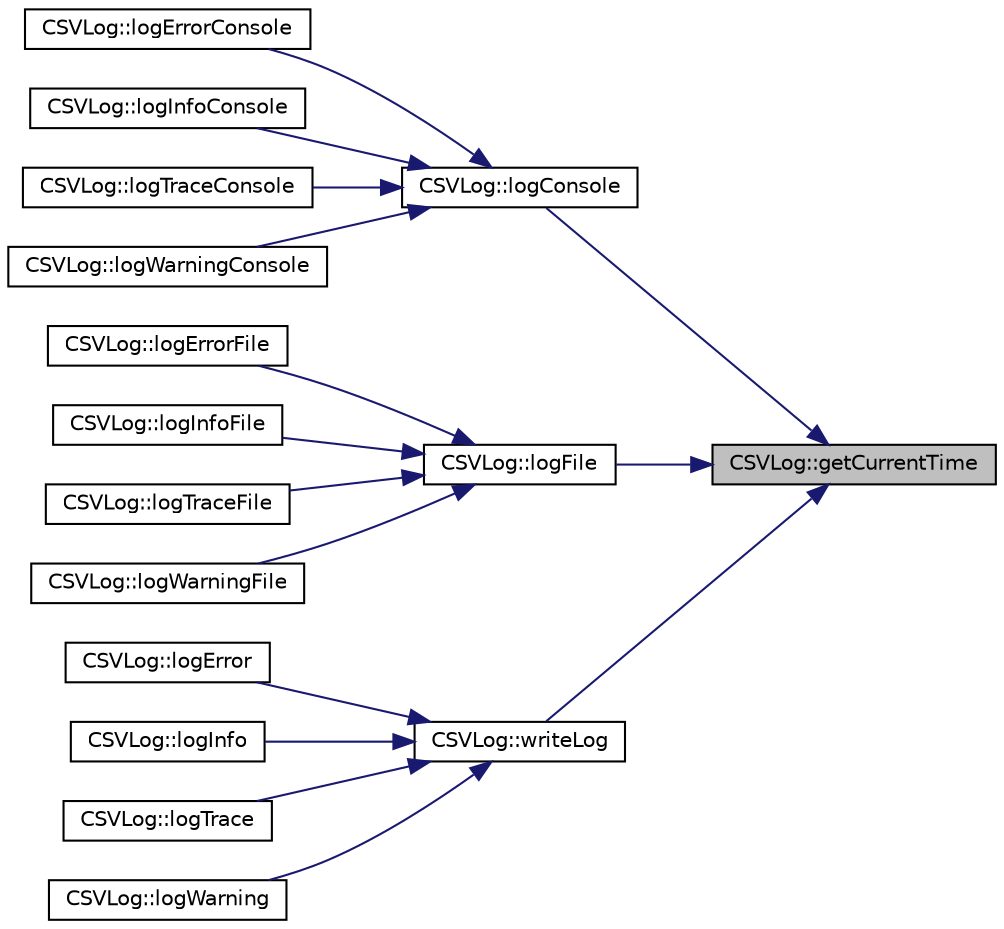 digraph "CSVLog::getCurrentTime"
{
 // LATEX_PDF_SIZE
  edge [fontname="Helvetica",fontsize="10",labelfontname="Helvetica",labelfontsize="10"];
  node [fontname="Helvetica",fontsize="10",shape=record];
  rankdir="RL";
  Node1 [label="CSVLog::getCurrentTime",height=0.2,width=0.4,color="black", fillcolor="grey75", style="filled", fontcolor="black",tooltip="get time of day as string"];
  Node1 -> Node2 [dir="back",color="midnightblue",fontsize="10",style="solid",fontname="Helvetica"];
  Node2 [label="CSVLog::logConsole",height=0.2,width=0.4,color="black", fillcolor="white", style="filled",URL="$classCSVLog.html#a2334ba89101b21b6548d412643a22ec3",tooltip="generate log entry in console"];
  Node2 -> Node3 [dir="back",color="midnightblue",fontsize="10",style="solid",fontname="Helvetica"];
  Node3 [label="CSVLog::logErrorConsole",height=0.2,width=0.4,color="black", fillcolor="white", style="filled",URL="$classCSVLog.html#a0177263b40ad2573d573b9e7201d2acb",tooltip="log on error level in console"];
  Node2 -> Node4 [dir="back",color="midnightblue",fontsize="10",style="solid",fontname="Helvetica"];
  Node4 [label="CSVLog::logInfoConsole",height=0.2,width=0.4,color="black", fillcolor="white", style="filled",URL="$classCSVLog.html#adbdc18656cb435042e287ecb0765f9dd",tooltip="log on info level in console"];
  Node2 -> Node5 [dir="back",color="midnightblue",fontsize="10",style="solid",fontname="Helvetica"];
  Node5 [label="CSVLog::logTraceConsole",height=0.2,width=0.4,color="black", fillcolor="white", style="filled",URL="$classCSVLog.html#ab8505e316b64571c70ba95cfeca4ccb6",tooltip="log on trace level in console"];
  Node2 -> Node6 [dir="back",color="midnightblue",fontsize="10",style="solid",fontname="Helvetica"];
  Node6 [label="CSVLog::logWarningConsole",height=0.2,width=0.4,color="black", fillcolor="white", style="filled",URL="$classCSVLog.html#a38553a9f280cec76680df43316261885",tooltip="log on warning level in console"];
  Node1 -> Node7 [dir="back",color="midnightblue",fontsize="10",style="solid",fontname="Helvetica"];
  Node7 [label="CSVLog::logFile",height=0.2,width=0.4,color="black", fillcolor="white", style="filled",URL="$classCSVLog.html#abf2187c78e4eb54e1724438a1074aaad",tooltip="generate log entry in file"];
  Node7 -> Node8 [dir="back",color="midnightblue",fontsize="10",style="solid",fontname="Helvetica"];
  Node8 [label="CSVLog::logErrorFile",height=0.2,width=0.4,color="black", fillcolor="white", style="filled",URL="$classCSVLog.html#ae2996287c12ff5184e0d237170edf0b5",tooltip="log on error level in file"];
  Node7 -> Node9 [dir="back",color="midnightblue",fontsize="10",style="solid",fontname="Helvetica"];
  Node9 [label="CSVLog::logInfoFile",height=0.2,width=0.4,color="black", fillcolor="white", style="filled",URL="$classCSVLog.html#a053330a004ebeb4ce874c53ed8e73f8d",tooltip="log on info level in file"];
  Node7 -> Node10 [dir="back",color="midnightblue",fontsize="10",style="solid",fontname="Helvetica"];
  Node10 [label="CSVLog::logTraceFile",height=0.2,width=0.4,color="black", fillcolor="white", style="filled",URL="$classCSVLog.html#a2e7222db9b74c4a68512bf9c4281080b",tooltip="log on trace level in file"];
  Node7 -> Node11 [dir="back",color="midnightblue",fontsize="10",style="solid",fontname="Helvetica"];
  Node11 [label="CSVLog::logWarningFile",height=0.2,width=0.4,color="black", fillcolor="white", style="filled",URL="$classCSVLog.html#af6c532187a06fb430d09255408189906",tooltip="log on warning level in file"];
  Node1 -> Node12 [dir="back",color="midnightblue",fontsize="10",style="solid",fontname="Helvetica"];
  Node12 [label="CSVLog::writeLog",height=0.2,width=0.4,color="black", fillcolor="white", style="filled",URL="$classCSVLog.html#a483aac07b38a517ad8f045a34cffdcf9",tooltip="general log generator method"];
  Node12 -> Node13 [dir="back",color="midnightblue",fontsize="10",style="solid",fontname="Helvetica"];
  Node13 [label="CSVLog::logError",height=0.2,width=0.4,color="black", fillcolor="white", style="filled",URL="$classCSVLog.html#a99f056783f1903b0332a39732b79a014",tooltip="general log on error level"];
  Node12 -> Node14 [dir="back",color="midnightblue",fontsize="10",style="solid",fontname="Helvetica"];
  Node14 [label="CSVLog::logInfo",height=0.2,width=0.4,color="black", fillcolor="white", style="filled",URL="$classCSVLog.html#a5a6e01a0b57519dcfa1b1b94017f79f8",tooltip="general log on info level"];
  Node12 -> Node15 [dir="back",color="midnightblue",fontsize="10",style="solid",fontname="Helvetica"];
  Node15 [label="CSVLog::logTrace",height=0.2,width=0.4,color="black", fillcolor="white", style="filled",URL="$classCSVLog.html#a43fd60ab05f615aefdd0af7d3f93840e",tooltip="general log on trace level"];
  Node12 -> Node16 [dir="back",color="midnightblue",fontsize="10",style="solid",fontname="Helvetica"];
  Node16 [label="CSVLog::logWarning",height=0.2,width=0.4,color="black", fillcolor="white", style="filled",URL="$classCSVLog.html#a259cf3f2a38398a047342ec4c2820f5c",tooltip="general log on warning level"];
}

